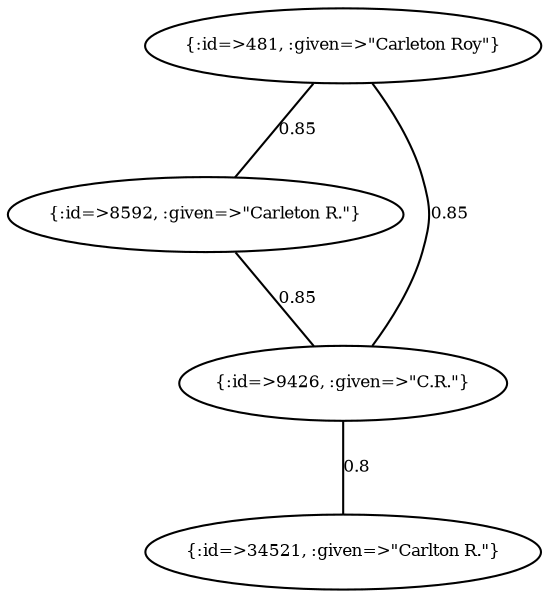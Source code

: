 graph Collector__WeightedGraph {
    "{:id=>481, :given=>\"Carleton Roy\"}" [
        fontsize = 8,
        label = "{:id=>481, :given=>\"Carleton Roy\"}"
    ]

    "{:id=>8592, :given=>\"Carleton R.\"}" [
        fontsize = 8,
        label = "{:id=>8592, :given=>\"Carleton R.\"}"
    ]

    "{:id=>9426, :given=>\"C.R.\"}" [
        fontsize = 8,
        label = "{:id=>9426, :given=>\"C.R.\"}"
    ]

    "{:id=>34521, :given=>\"Carlton R.\"}" [
        fontsize = 8,
        label = "{:id=>34521, :given=>\"Carlton R.\"}"
    ]

    "{:id=>481, :given=>\"Carleton Roy\"}" -- "{:id=>8592, :given=>\"Carleton R.\"}" [
        fontsize = 8,
        label = 0.85
    ]

    "{:id=>481, :given=>\"Carleton Roy\"}" -- "{:id=>9426, :given=>\"C.R.\"}" [
        fontsize = 8,
        label = 0.85
    ]

    "{:id=>8592, :given=>\"Carleton R.\"}" -- "{:id=>9426, :given=>\"C.R.\"}" [
        fontsize = 8,
        label = 0.85
    ]

    "{:id=>9426, :given=>\"C.R.\"}" -- "{:id=>34521, :given=>\"Carlton R.\"}" [
        fontsize = 8,
        label = 0.8
    ]
}
